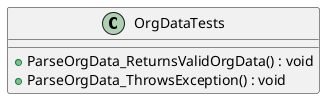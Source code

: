 @startuml
class OrgDataTests {
    + ParseOrgData_ReturnsValidOrgData() : void
    + ParseOrgData_ThrowsException() : void
}
@enduml
